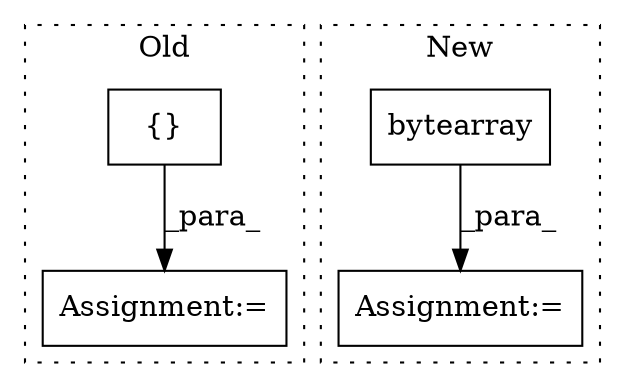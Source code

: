 digraph G {
subgraph cluster0 {
1 [label="{}" a="4" s="1088,1091" l="1,1" shape="box"];
4 [label="Assignment:=" a="7" s="1417" l="2" shape="box"];
label = "Old";
style="dotted";
}
subgraph cluster1 {
2 [label="bytearray" a="32" s="1201,1234" l="10,1" shape="box"];
3 [label="Assignment:=" a="7" s="1189" l="12" shape="box"];
label = "New";
style="dotted";
}
1 -> 4 [label="_para_"];
2 -> 3 [label="_para_"];
}